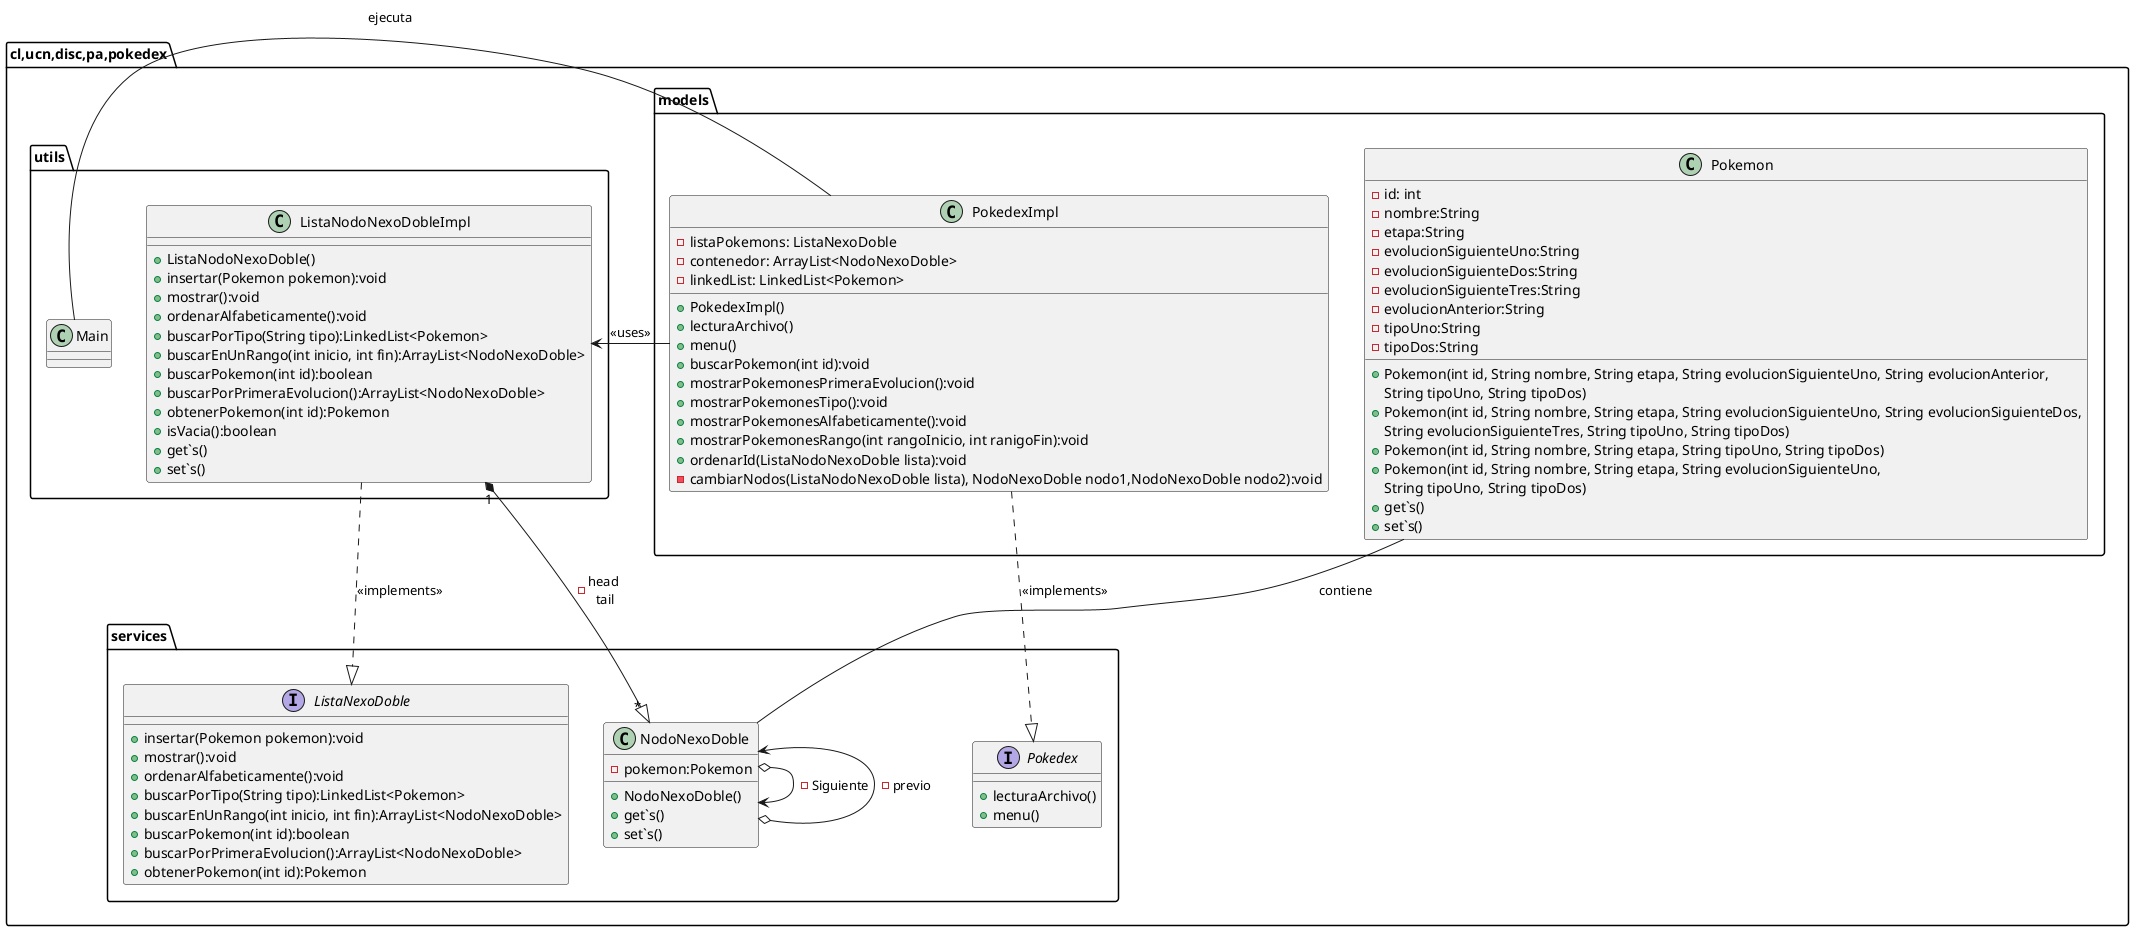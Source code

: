 @startuml


package cl,ucn,disc,pa,pokedex{
    package models{
        class PokedexImpl{

            -listaPokemons: ListaNexoDoble
            -contenedor: ArrayList<NodoNexoDoble>
            -linkedList: LinkedList<Pokemon>
            + PokedexImpl()
            +lecturaArchivo()
            +menu()
            +buscarPokemon(int id):void
            +mostrarPokemonesPrimeraEvolucion():void
            +mostrarPokemonesTipo():void
            +mostrarPokemonesAlfabeticamente():void
            +mostrarPokemonesRango(int rangoInicio, int ranigoFin):void
            +ordenarId(ListaNodoNexoDoble lista):void
            -cambiarNodos(ListaNodoNexoDoble lista), NodoNexoDoble nodo1,NodoNexoDoble nodo2):void

        }
        class Pokemon{

            -id: int
            -nombre:String
            -etapa:String
            -evolucionSiguienteUno:String
            -evolucionSiguienteDos:String
            -evolucionSiguienteTres:String
            -evolucionAnterior:String
            -tipoUno:String
            -tipoDos:String
            +Pokemon(int id, String nombre, String etapa, String evolucionSiguienteUno, String evolucionAnterior,
             String tipoUno, String tipoDos)
            +Pokemon(int id, String nombre, String etapa, String evolucionSiguienteUno, String evolucionSiguienteDos,
                                        String evolucionSiguienteTres, String tipoUno, String tipoDos)
            +Pokemon(int id, String nombre, String etapa, String tipoUno, String tipoDos)
            +Pokemon(int id, String nombre, String etapa, String evolucionSiguienteUno,
             String tipoUno, String tipoDos)
            +get`s()
            +set`s()
        }
    }
    package services{
        Interface ListaNexoDoble{

            +insertar(Pokemon pokemon):void
            +mostrar():void
            +ordenarAlfabeticamente():void
            +buscarPorTipo(String tipo):LinkedList<Pokemon>
            +buscarEnUnRango(int inicio, int fin):ArrayList<NodoNexoDoble>
            +buscarPokemon(int id):boolean
            +buscarPorPrimeraEvolucion():ArrayList<NodoNexoDoble>
            +obtenerPokemon(int id):Pokemon
        }
        class NodoNexoDoble{
            -pokemon:Pokemon
            +NodoNexoDoble()
            +get`s()
            +set`s()

        }

        Interface Pokedex{

            +lecturaArchivo()
            +menu()
        }
    }
    package utils{
        class ListaNodoNexoDobleImpl{
           +ListaNodoNexoDoble()
           +insertar(Pokemon pokemon):void
           +mostrar():void
           +ordenarAlfabeticamente():void
           +buscarPorTipo(String tipo):LinkedList<Pokemon>
           +buscarEnUnRango(int inicio, int fin):ArrayList<NodoNexoDoble>
           +buscarPokemon(int id):boolean
           +buscarPorPrimeraEvolucion():ArrayList<NodoNexoDoble>
           +obtenerPokemon(int id):Pokemon
           +isVacia():boolean
           +get`s()
           +set`s()
        }
        class Main{}
    }

}
Main -- PokedexImpl : ejecuta
ListaNodoNexoDobleImpl ..|> ListaNexoDoble : <<implements>>
PokedexImpl ..|> Pokedex : <<implements>>
ListaNodoNexoDobleImpl "1" *--|> "                  *" NodoNexoDoble : -head \n tail
NodoNexoDoble o--> NodoNexoDoble: -Siguiente
NodoNexoDoble <--o NodoNexoDoble: -previo
NodoNexoDoble -- Pokemon : contiene
PokedexImpl --> ListaNodoNexoDobleImpl : <<uses>>
@enduml